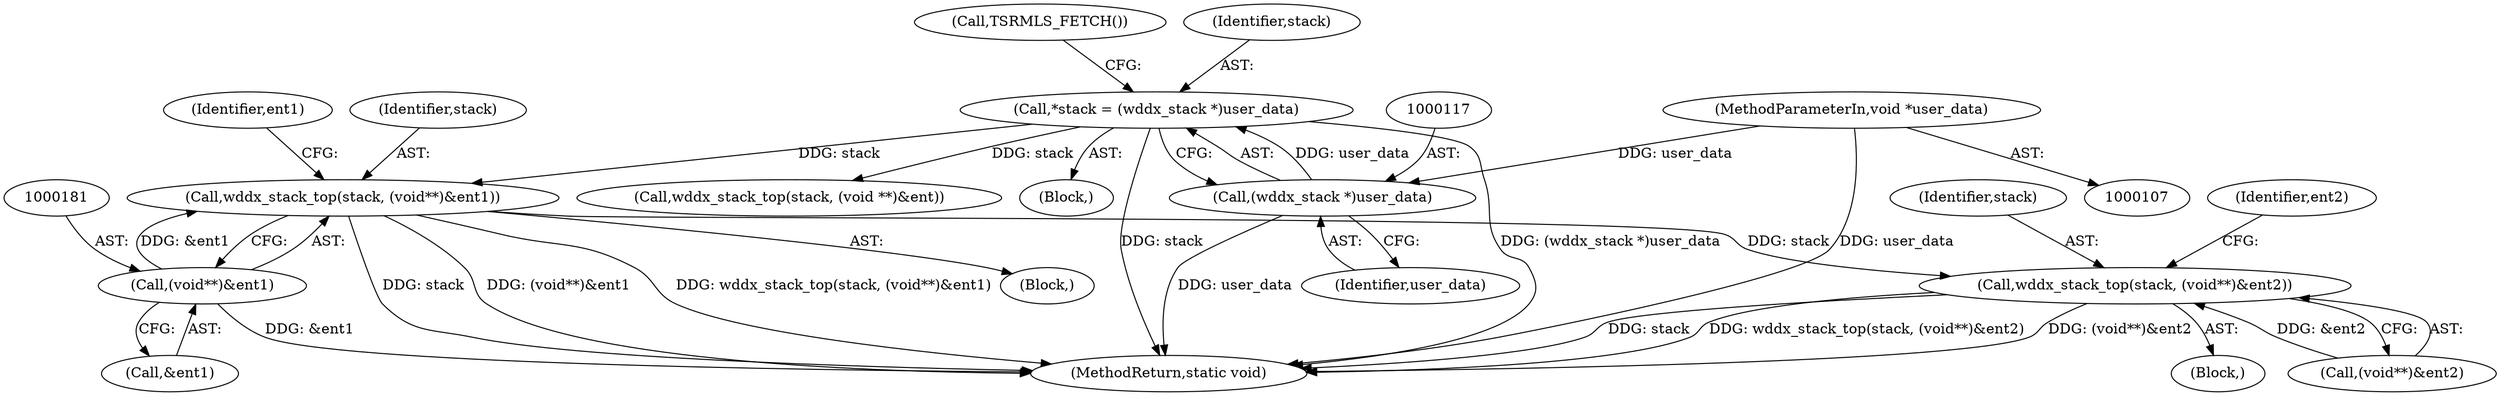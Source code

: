 digraph "0_php_b1bd4119bcafab6f9a8f84d92cd65eec3afeface@pointer" {
"1000178" [label="(Call,wddx_stack_top(stack, (void**)&ent1))"];
"1000114" [label="(Call,*stack = (wddx_stack *)user_data)"];
"1000116" [label="(Call,(wddx_stack *)user_data)"];
"1000108" [label="(MethodParameterIn,void *user_data)"];
"1000180" [label="(Call,(void**)&ent1)"];
"1000249" [label="(Call,wddx_stack_top(stack, (void**)&ent2))"];
"1000528" [label="(MethodReturn,static void)"];
"1000516" [label="(Call,wddx_stack_top(stack, (void **)&ent))"];
"1000118" [label="(Identifier,user_data)"];
"1000116" [label="(Call,(wddx_stack *)user_data)"];
"1000182" [label="(Call,&ent1)"];
"1000244" [label="(Block,)"];
"1000177" [label="(Block,)"];
"1000114" [label="(Call,*stack = (wddx_stack *)user_data)"];
"1000187" [label="(Identifier,ent1)"];
"1000251" [label="(Call,(void**)&ent2)"];
"1000259" [label="(Identifier,ent2)"];
"1000123" [label="(Call,TSRMLS_FETCH())"];
"1000180" [label="(Call,(void**)&ent1)"];
"1000250" [label="(Identifier,stack)"];
"1000178" [label="(Call,wddx_stack_top(stack, (void**)&ent1))"];
"1000110" [label="(Block,)"];
"1000179" [label="(Identifier,stack)"];
"1000115" [label="(Identifier,stack)"];
"1000108" [label="(MethodParameterIn,void *user_data)"];
"1000249" [label="(Call,wddx_stack_top(stack, (void**)&ent2))"];
"1000178" -> "1000177"  [label="AST: "];
"1000178" -> "1000180"  [label="CFG: "];
"1000179" -> "1000178"  [label="AST: "];
"1000180" -> "1000178"  [label="AST: "];
"1000187" -> "1000178"  [label="CFG: "];
"1000178" -> "1000528"  [label="DDG: wddx_stack_top(stack, (void**)&ent1)"];
"1000178" -> "1000528"  [label="DDG: stack"];
"1000178" -> "1000528"  [label="DDG: (void**)&ent1"];
"1000114" -> "1000178"  [label="DDG: stack"];
"1000180" -> "1000178"  [label="DDG: &ent1"];
"1000178" -> "1000249"  [label="DDG: stack"];
"1000114" -> "1000110"  [label="AST: "];
"1000114" -> "1000116"  [label="CFG: "];
"1000115" -> "1000114"  [label="AST: "];
"1000116" -> "1000114"  [label="AST: "];
"1000123" -> "1000114"  [label="CFG: "];
"1000114" -> "1000528"  [label="DDG: stack"];
"1000114" -> "1000528"  [label="DDG: (wddx_stack *)user_data"];
"1000116" -> "1000114"  [label="DDG: user_data"];
"1000114" -> "1000516"  [label="DDG: stack"];
"1000116" -> "1000118"  [label="CFG: "];
"1000117" -> "1000116"  [label="AST: "];
"1000118" -> "1000116"  [label="AST: "];
"1000116" -> "1000528"  [label="DDG: user_data"];
"1000108" -> "1000116"  [label="DDG: user_data"];
"1000108" -> "1000107"  [label="AST: "];
"1000108" -> "1000528"  [label="DDG: user_data"];
"1000180" -> "1000182"  [label="CFG: "];
"1000181" -> "1000180"  [label="AST: "];
"1000182" -> "1000180"  [label="AST: "];
"1000180" -> "1000528"  [label="DDG: &ent1"];
"1000249" -> "1000244"  [label="AST: "];
"1000249" -> "1000251"  [label="CFG: "];
"1000250" -> "1000249"  [label="AST: "];
"1000251" -> "1000249"  [label="AST: "];
"1000259" -> "1000249"  [label="CFG: "];
"1000249" -> "1000528"  [label="DDG: (void**)&ent2"];
"1000249" -> "1000528"  [label="DDG: stack"];
"1000249" -> "1000528"  [label="DDG: wddx_stack_top(stack, (void**)&ent2)"];
"1000251" -> "1000249"  [label="DDG: &ent2"];
}
